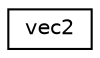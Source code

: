 digraph "Graphical Class Hierarchy"
{
  edge [fontname="Helvetica",fontsize="10",labelfontname="Helvetica",labelfontsize="10"];
  node [fontname="Helvetica",fontsize="10",shape=record];
  rankdir="LR";
  Node1 [label="vec2",height=0.2,width=0.4,color="black", fillcolor="white", style="filled",URL="$classvec2.html"];
}
